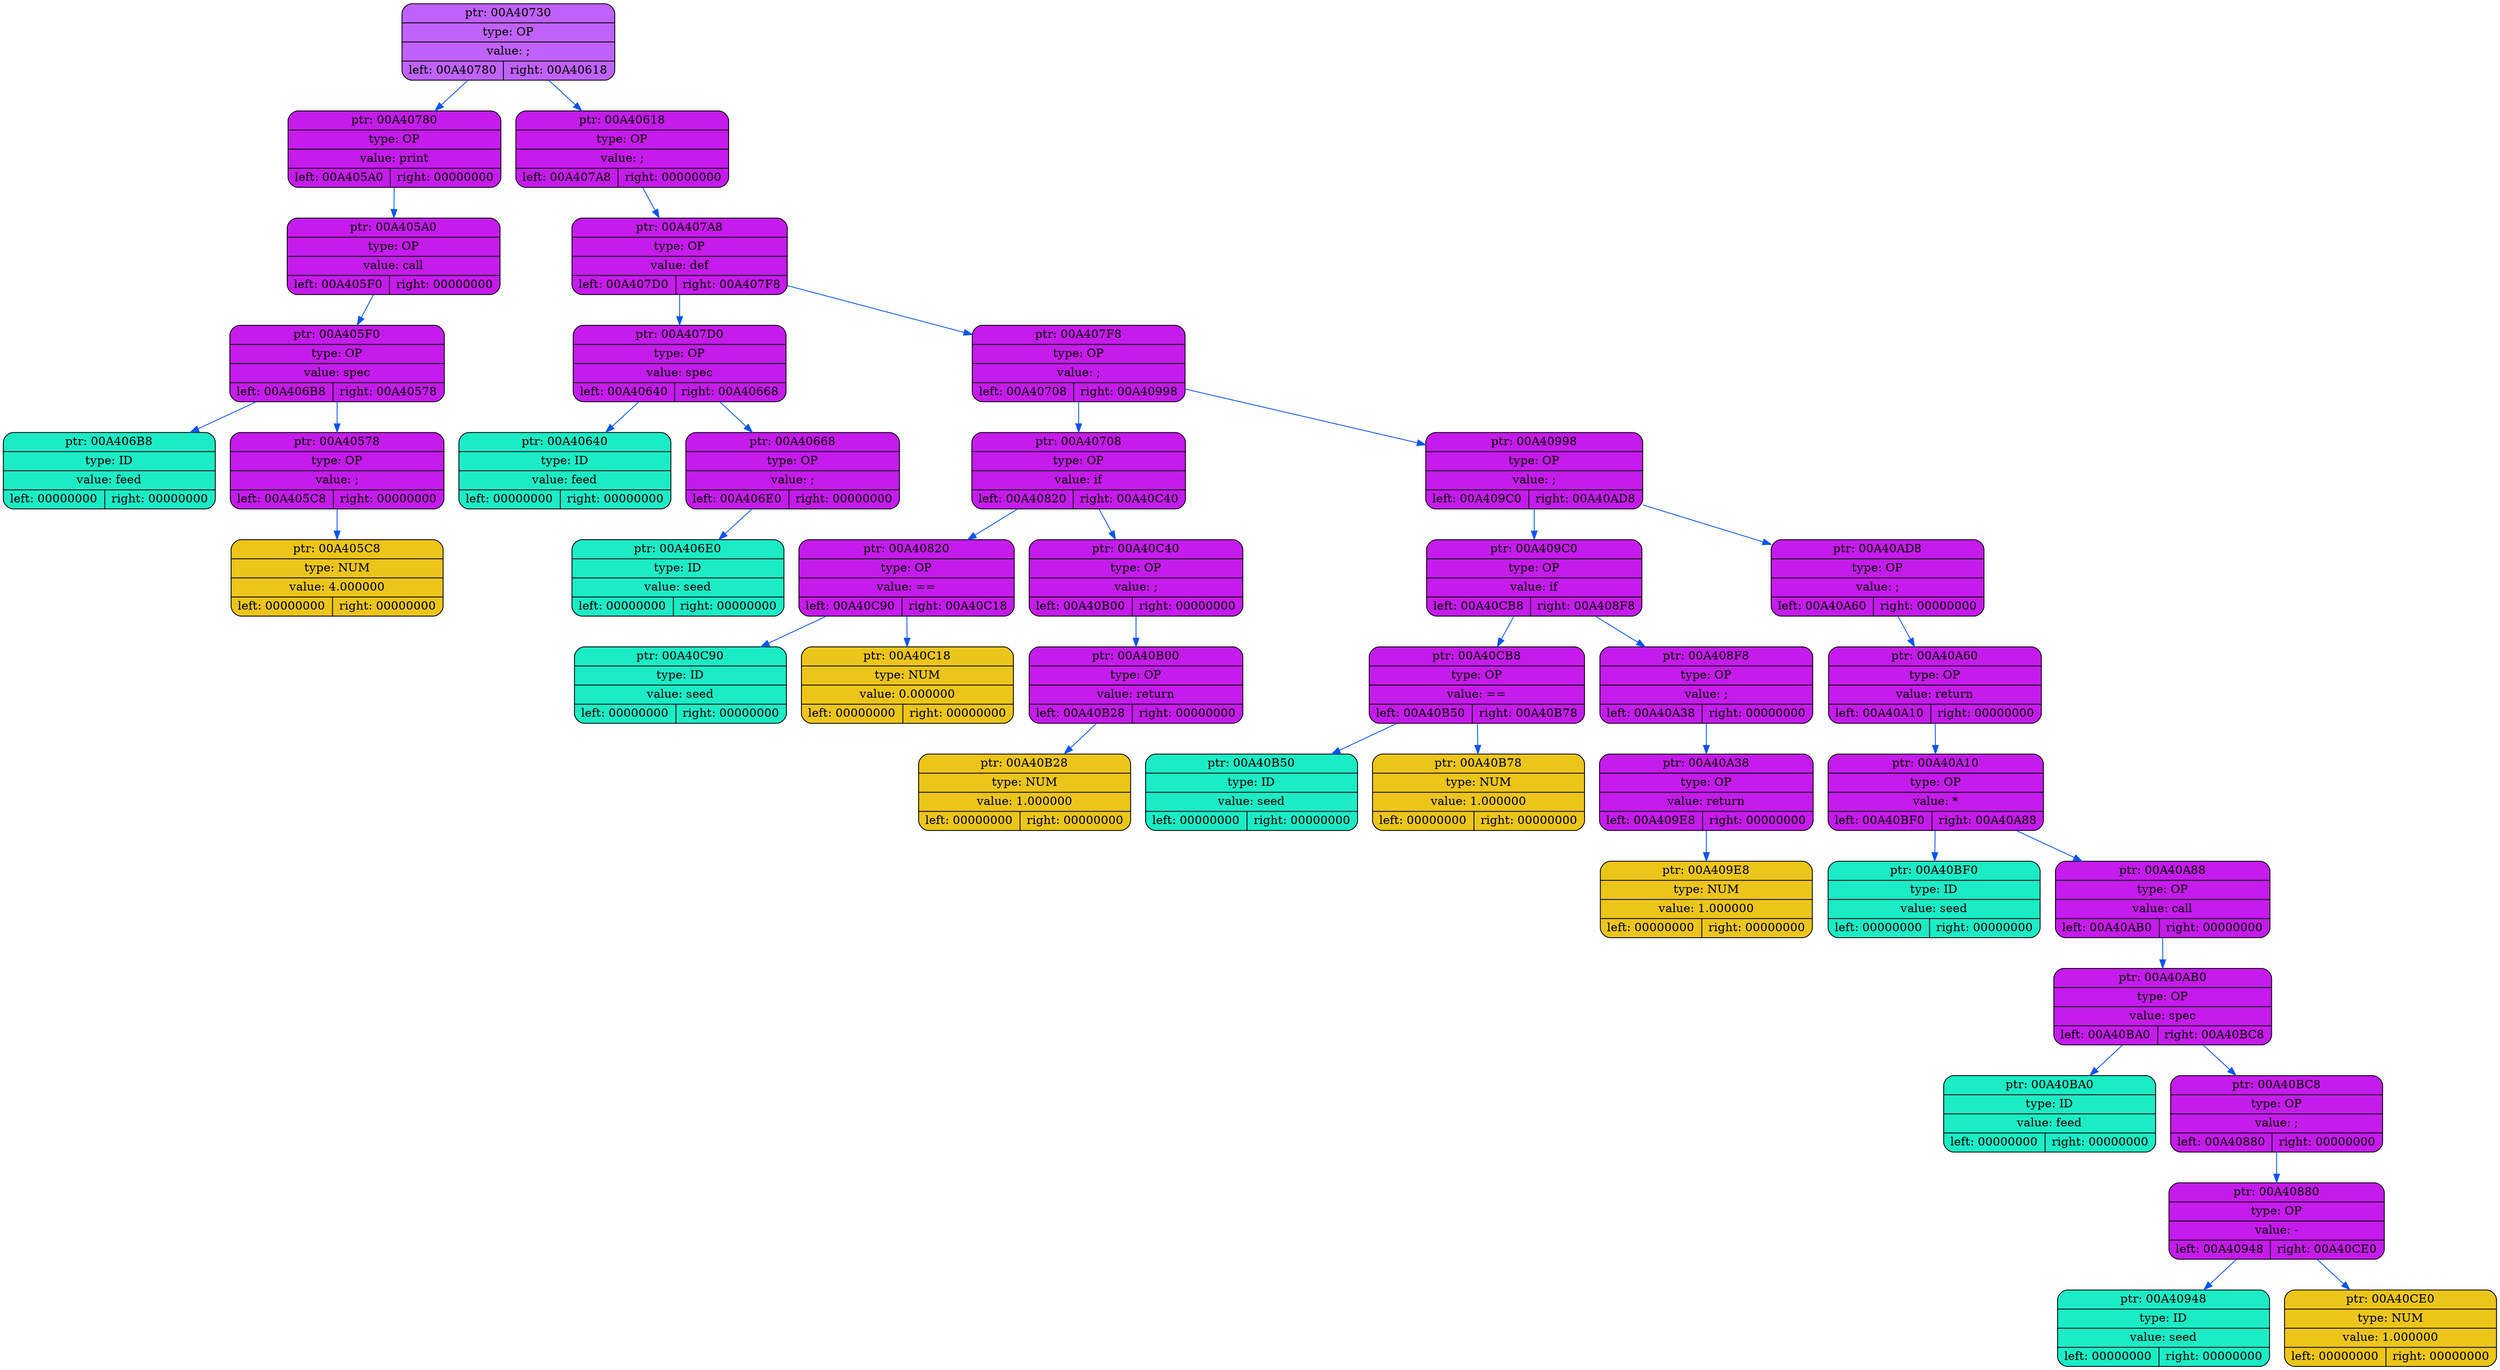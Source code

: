 digraph
{
    rankdir=TP

        node00A40730[shape=record,style="rounded,filled",fillcolor="#BF62FC",label="{ ptr: 00A40730 | type: OP | value: ;| { left: 00A40780 | right: 00A40618 }}"];
    node00A40730 -> node00A40780[color="#0855F0"]
    node00A40780[shape=record,style="rounded,filled",fillcolor="#C51BEC",label="{ ptr: 00A40780 | type: OP | value: print| { left: 00A405A0 | right: 00000000 }}"];
    node00A40780 -> node00A405A0[color="#0855F0"]
    node00A405A0[shape=record,style="rounded,filled",fillcolor="#C51BEC",label="{ ptr: 00A405A0 | type: OP | value: call| { left: 00A405F0 | right: 00000000 }}"];
    node00A405A0 -> node00A405F0[color="#0855F0"]
    node00A405F0[shape=record,style="rounded,filled",fillcolor="#C51BEC",label="{ ptr: 00A405F0 | type: OP | value: spec| { left: 00A406B8 | right: 00A40578 }}"];
    node00A405F0 -> node00A406B8[color="#0855F0"]
    node00A406B8[shape=record,style="rounded,filled",fillcolor="#1BECC5",label="{ ptr: 00A406B8 | type: ID | value: feed| { left: 00000000 | right: 00000000 }}"];
    node00A405F0 -> node00A40578[color="#0855F0"]
    node00A40578[shape=record,style="rounded,filled",fillcolor="#C51BEC",label="{ ptr: 00A40578 | type: OP | value: ;| { left: 00A405C8 | right: 00000000 }}"];
    node00A40578 -> node00A405C8[color="#0855F0"]
    node00A405C8[shape=record,style="rounded,filled",fillcolor="#ECC51B",label="{ ptr: 00A405C8 | type: NUM | value: 4.000000| { left: 00000000 | right: 00000000 }}"];
    node00A40730 -> node00A40618[color="#0855F0"]
    node00A40618[shape=record,style="rounded,filled",fillcolor="#C51BEC",label="{ ptr: 00A40618 | type: OP | value: ;| { left: 00A407A8 | right: 00000000 }}"];
    node00A40618 -> node00A407A8[color="#0855F0"]
    node00A407A8[shape=record,style="rounded,filled",fillcolor="#C51BEC",label="{ ptr: 00A407A8 | type: OP | value: def| { left: 00A407D0 | right: 00A407F8 }}"];
    node00A407A8 -> node00A407D0[color="#0855F0"]
    node00A407D0[shape=record,style="rounded,filled",fillcolor="#C51BEC",label="{ ptr: 00A407D0 | type: OP | value: spec| { left: 00A40640 | right: 00A40668 }}"];
    node00A407D0 -> node00A40640[color="#0855F0"]
    node00A40640[shape=record,style="rounded,filled",fillcolor="#1BECC5",label="{ ptr: 00A40640 | type: ID | value: feed| { left: 00000000 | right: 00000000 }}"];
    node00A407D0 -> node00A40668[color="#0855F0"]
    node00A40668[shape=record,style="rounded,filled",fillcolor="#C51BEC",label="{ ptr: 00A40668 | type: OP | value: ;| { left: 00A406E0 | right: 00000000 }}"];
    node00A40668 -> node00A406E0[color="#0855F0"]
    node00A406E0[shape=record,style="rounded,filled",fillcolor="#1BECC5",label="{ ptr: 00A406E0 | type: ID | value: seed| { left: 00000000 | right: 00000000 }}"];
    node00A407A8 -> node00A407F8[color="#0855F0"]
    node00A407F8[shape=record,style="rounded,filled",fillcolor="#C51BEC",label="{ ptr: 00A407F8 | type: OP | value: ;| { left: 00A40708 | right: 00A40998 }}"];
    node00A407F8 -> node00A40708[color="#0855F0"]
    node00A40708[shape=record,style="rounded,filled",fillcolor="#C51BEC",label="{ ptr: 00A40708 | type: OP | value: if| { left: 00A40820 | right: 00A40C40 }}"];
    node00A40708 -> node00A40820[color="#0855F0"]
    node00A40820[shape=record,style="rounded,filled",fillcolor="#C51BEC",label="{ ptr: 00A40820 | type: OP | value: ==| { left: 00A40C90 | right: 00A40C18 }}"];
    node00A40820 -> node00A40C90[color="#0855F0"]
    node00A40C90[shape=record,style="rounded,filled",fillcolor="#1BECC5",label="{ ptr: 00A40C90 | type: ID | value: seed| { left: 00000000 | right: 00000000 }}"];
    node00A40820 -> node00A40C18[color="#0855F0"]
    node00A40C18[shape=record,style="rounded,filled",fillcolor="#ECC51B",label="{ ptr: 00A40C18 | type: NUM | value: 0.000000| { left: 00000000 | right: 00000000 }}"];
    node00A40708 -> node00A40C40[color="#0855F0"]
    node00A40C40[shape=record,style="rounded,filled",fillcolor="#C51BEC",label="{ ptr: 00A40C40 | type: OP | value: ;| { left: 00A40B00 | right: 00000000 }}"];
    node00A40C40 -> node00A40B00[color="#0855F0"]
    node00A40B00[shape=record,style="rounded,filled",fillcolor="#C51BEC",label="{ ptr: 00A40B00 | type: OP | value: return| { left: 00A40B28 | right: 00000000 }}"];
    node00A40B00 -> node00A40B28[color="#0855F0"]
    node00A40B28[shape=record,style="rounded,filled",fillcolor="#ECC51B",label="{ ptr: 00A40B28 | type: NUM | value: 1.000000| { left: 00000000 | right: 00000000 }}"];
    node00A407F8 -> node00A40998[color="#0855F0"]
    node00A40998[shape=record,style="rounded,filled",fillcolor="#C51BEC",label="{ ptr: 00A40998 | type: OP | value: ;| { left: 00A409C0 | right: 00A40AD8 }}"];
    node00A40998 -> node00A409C0[color="#0855F0"]
    node00A409C0[shape=record,style="rounded,filled",fillcolor="#C51BEC",label="{ ptr: 00A409C0 | type: OP | value: if| { left: 00A40CB8 | right: 00A408F8 }}"];
    node00A409C0 -> node00A40CB8[color="#0855F0"]
    node00A40CB8[shape=record,style="rounded,filled",fillcolor="#C51BEC",label="{ ptr: 00A40CB8 | type: OP | value: ==| { left: 00A40B50 | right: 00A40B78 }}"];
    node00A40CB8 -> node00A40B50[color="#0855F0"]
    node00A40B50[shape=record,style="rounded,filled",fillcolor="#1BECC5",label="{ ptr: 00A40B50 | type: ID | value: seed| { left: 00000000 | right: 00000000 }}"];
    node00A40CB8 -> node00A40B78[color="#0855F0"]
    node00A40B78[shape=record,style="rounded,filled",fillcolor="#ECC51B",label="{ ptr: 00A40B78 | type: NUM | value: 1.000000| { left: 00000000 | right: 00000000 }}"];
    node00A409C0 -> node00A408F8[color="#0855F0"]
    node00A408F8[shape=record,style="rounded,filled",fillcolor="#C51BEC",label="{ ptr: 00A408F8 | type: OP | value: ;| { left: 00A40A38 | right: 00000000 }}"];
    node00A408F8 -> node00A40A38[color="#0855F0"]
    node00A40A38[shape=record,style="rounded,filled",fillcolor="#C51BEC",label="{ ptr: 00A40A38 | type: OP | value: return| { left: 00A409E8 | right: 00000000 }}"];
    node00A40A38 -> node00A409E8[color="#0855F0"]
    node00A409E8[shape=record,style="rounded,filled",fillcolor="#ECC51B",label="{ ptr: 00A409E8 | type: NUM | value: 1.000000| { left: 00000000 | right: 00000000 }}"];
    node00A40998 -> node00A40AD8[color="#0855F0"]
    node00A40AD8[shape=record,style="rounded,filled",fillcolor="#C51BEC",label="{ ptr: 00A40AD8 | type: OP | value: ;| { left: 00A40A60 | right: 00000000 }}"];
    node00A40AD8 -> node00A40A60[color="#0855F0"]
    node00A40A60[shape=record,style="rounded,filled",fillcolor="#C51BEC",label="{ ptr: 00A40A60 | type: OP | value: return| { left: 00A40A10 | right: 00000000 }}"];
    node00A40A60 -> node00A40A10[color="#0855F0"]
    node00A40A10[shape=record,style="rounded,filled",fillcolor="#C51BEC",label="{ ptr: 00A40A10 | type: OP | value: *| { left: 00A40BF0 | right: 00A40A88 }}"];
    node00A40A10 -> node00A40BF0[color="#0855F0"]
    node00A40BF0[shape=record,style="rounded,filled",fillcolor="#1BECC5",label="{ ptr: 00A40BF0 | type: ID | value: seed| { left: 00000000 | right: 00000000 }}"];
    node00A40A10 -> node00A40A88[color="#0855F0"]
    node00A40A88[shape=record,style="rounded,filled",fillcolor="#C51BEC",label="{ ptr: 00A40A88 | type: OP | value: call| { left: 00A40AB0 | right: 00000000 }}"];
    node00A40A88 -> node00A40AB0[color="#0855F0"]
    node00A40AB0[shape=record,style="rounded,filled",fillcolor="#C51BEC",label="{ ptr: 00A40AB0 | type: OP | value: spec| { left: 00A40BA0 | right: 00A40BC8 }}"];
    node00A40AB0 -> node00A40BA0[color="#0855F0"]
    node00A40BA0[shape=record,style="rounded,filled",fillcolor="#1BECC5",label="{ ptr: 00A40BA0 | type: ID | value: feed| { left: 00000000 | right: 00000000 }}"];
    node00A40AB0 -> node00A40BC8[color="#0855F0"]
    node00A40BC8[shape=record,style="rounded,filled",fillcolor="#C51BEC",label="{ ptr: 00A40BC8 | type: OP | value: ;| { left: 00A40880 | right: 00000000 }}"];
    node00A40BC8 -> node00A40880[color="#0855F0"]
    node00A40880[shape=record,style="rounded,filled",fillcolor="#C51BEC",label="{ ptr: 00A40880 | type: OP | value: -| { left: 00A40948 | right: 00A40CE0 }}"];
    node00A40880 -> node00A40948[color="#0855F0"]
    node00A40948[shape=record,style="rounded,filled",fillcolor="#1BECC5",label="{ ptr: 00A40948 | type: ID | value: seed| { left: 00000000 | right: 00000000 }}"];
    node00A40880 -> node00A40CE0[color="#0855F0"]
    node00A40CE0[shape=record,style="rounded,filled",fillcolor="#ECC51B",label="{ ptr: 00A40CE0 | type: NUM | value: 1.000000| { left: 00000000 | right: 00000000 }}"];
}